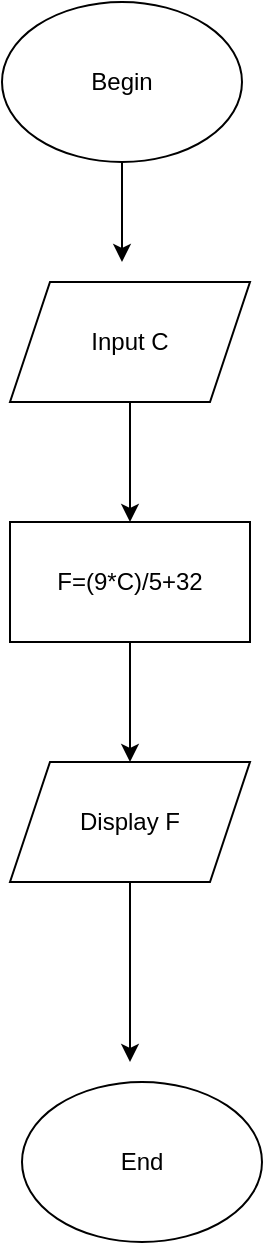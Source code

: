 <mxfile version="15.4.0" type="device"><diagram id="C5RBs43oDa-KdzZeNtuy" name="Page-1"><mxGraphModel dx="868" dy="510" grid="1" gridSize="10" guides="1" tooltips="1" connect="1" arrows="1" fold="1" page="1" pageScale="1" pageWidth="827" pageHeight="1169" math="0" shadow="0"><root><mxCell id="WIyWlLk6GJQsqaUBKTNV-0"/><mxCell id="WIyWlLk6GJQsqaUBKTNV-1" parent="WIyWlLk6GJQsqaUBKTNV-0"/><mxCell id="DcZxU0Jv2eB4pAwuB7V0-5" style="edgeStyle=orthogonalEdgeStyle;rounded=0;orthogonalLoop=1;jettySize=auto;html=1;exitX=0.5;exitY=1;exitDx=0;exitDy=0;" edge="1" parent="WIyWlLk6GJQsqaUBKTNV-1" source="DcZxU0Jv2eB4pAwuB7V0-0"><mxGeometry relative="1" as="geometry"><mxPoint x="410" y="150" as="targetPoint"/></mxGeometry></mxCell><mxCell id="DcZxU0Jv2eB4pAwuB7V0-0" value="Begin" style="ellipse;whiteSpace=wrap;html=1;" vertex="1" parent="WIyWlLk6GJQsqaUBKTNV-1"><mxGeometry x="350" y="20" width="120" height="80" as="geometry"/></mxCell><mxCell id="DcZxU0Jv2eB4pAwuB7V0-6" style="edgeStyle=orthogonalEdgeStyle;rounded=0;orthogonalLoop=1;jettySize=auto;html=1;exitX=0.5;exitY=1;exitDx=0;exitDy=0;entryX=0.5;entryY=0;entryDx=0;entryDy=0;" edge="1" parent="WIyWlLk6GJQsqaUBKTNV-1" source="DcZxU0Jv2eB4pAwuB7V0-1" target="DcZxU0Jv2eB4pAwuB7V0-2"><mxGeometry relative="1" as="geometry"/></mxCell><mxCell id="DcZxU0Jv2eB4pAwuB7V0-1" value="Input C" style="shape=parallelogram;perimeter=parallelogramPerimeter;whiteSpace=wrap;html=1;fixedSize=1;" vertex="1" parent="WIyWlLk6GJQsqaUBKTNV-1"><mxGeometry x="354" y="160" width="120" height="60" as="geometry"/></mxCell><mxCell id="DcZxU0Jv2eB4pAwuB7V0-10" style="edgeStyle=orthogonalEdgeStyle;rounded=0;orthogonalLoop=1;jettySize=auto;html=1;exitX=0.5;exitY=1;exitDx=0;exitDy=0;entryX=0.5;entryY=0;entryDx=0;entryDy=0;" edge="1" parent="WIyWlLk6GJQsqaUBKTNV-1" source="DcZxU0Jv2eB4pAwuB7V0-2" target="DcZxU0Jv2eB4pAwuB7V0-3"><mxGeometry relative="1" as="geometry"/></mxCell><mxCell id="DcZxU0Jv2eB4pAwuB7V0-2" value="F=(9*C)/5+32" style="rounded=0;whiteSpace=wrap;html=1;" vertex="1" parent="WIyWlLk6GJQsqaUBKTNV-1"><mxGeometry x="354" y="280" width="120" height="60" as="geometry"/></mxCell><mxCell id="DcZxU0Jv2eB4pAwuB7V0-8" style="edgeStyle=orthogonalEdgeStyle;rounded=0;orthogonalLoop=1;jettySize=auto;html=1;" edge="1" parent="WIyWlLk6GJQsqaUBKTNV-1" source="DcZxU0Jv2eB4pAwuB7V0-3"><mxGeometry relative="1" as="geometry"><mxPoint x="414" y="550" as="targetPoint"/></mxGeometry></mxCell><mxCell id="DcZxU0Jv2eB4pAwuB7V0-3" value="Display F" style="shape=parallelogram;perimeter=parallelogramPerimeter;whiteSpace=wrap;html=1;fixedSize=1;" vertex="1" parent="WIyWlLk6GJQsqaUBKTNV-1"><mxGeometry x="354" y="400" width="120" height="60" as="geometry"/></mxCell><mxCell id="DcZxU0Jv2eB4pAwuB7V0-4" value="End" style="ellipse;whiteSpace=wrap;html=1;" vertex="1" parent="WIyWlLk6GJQsqaUBKTNV-1"><mxGeometry x="360" y="560" width="120" height="80" as="geometry"/></mxCell></root></mxGraphModel></diagram></mxfile>